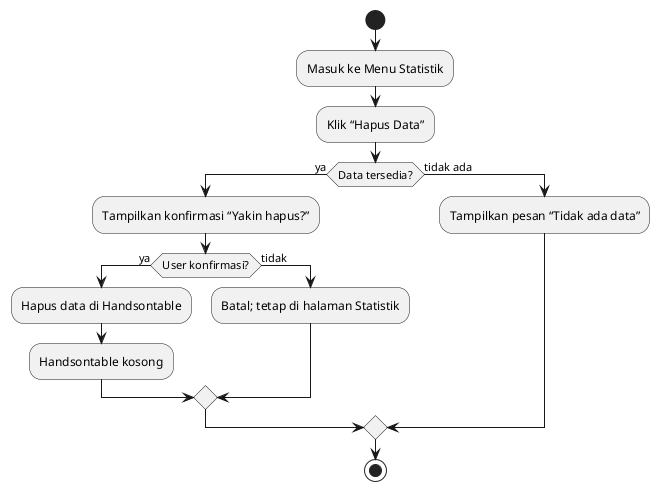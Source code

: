 @startuml ClearDataActivity
|User|
start
:Masuk ke Menu Statistik;
:Klik “Hapus Data”;
if (Data tersedia?) then (ya)
  :Tampilkan konfirmasi “Yakin hapus?”;
  if (User konfirmasi?) then (ya)
    :Hapus data di Handsontable;
    :Handsontable kosong;
  else (tidak)
    :Batal; tetap di halaman Statistik;
  endif
else (tidak ada)
  :Tampilkan pesan “Tidak ada data”;
endif
stop
@enduml

